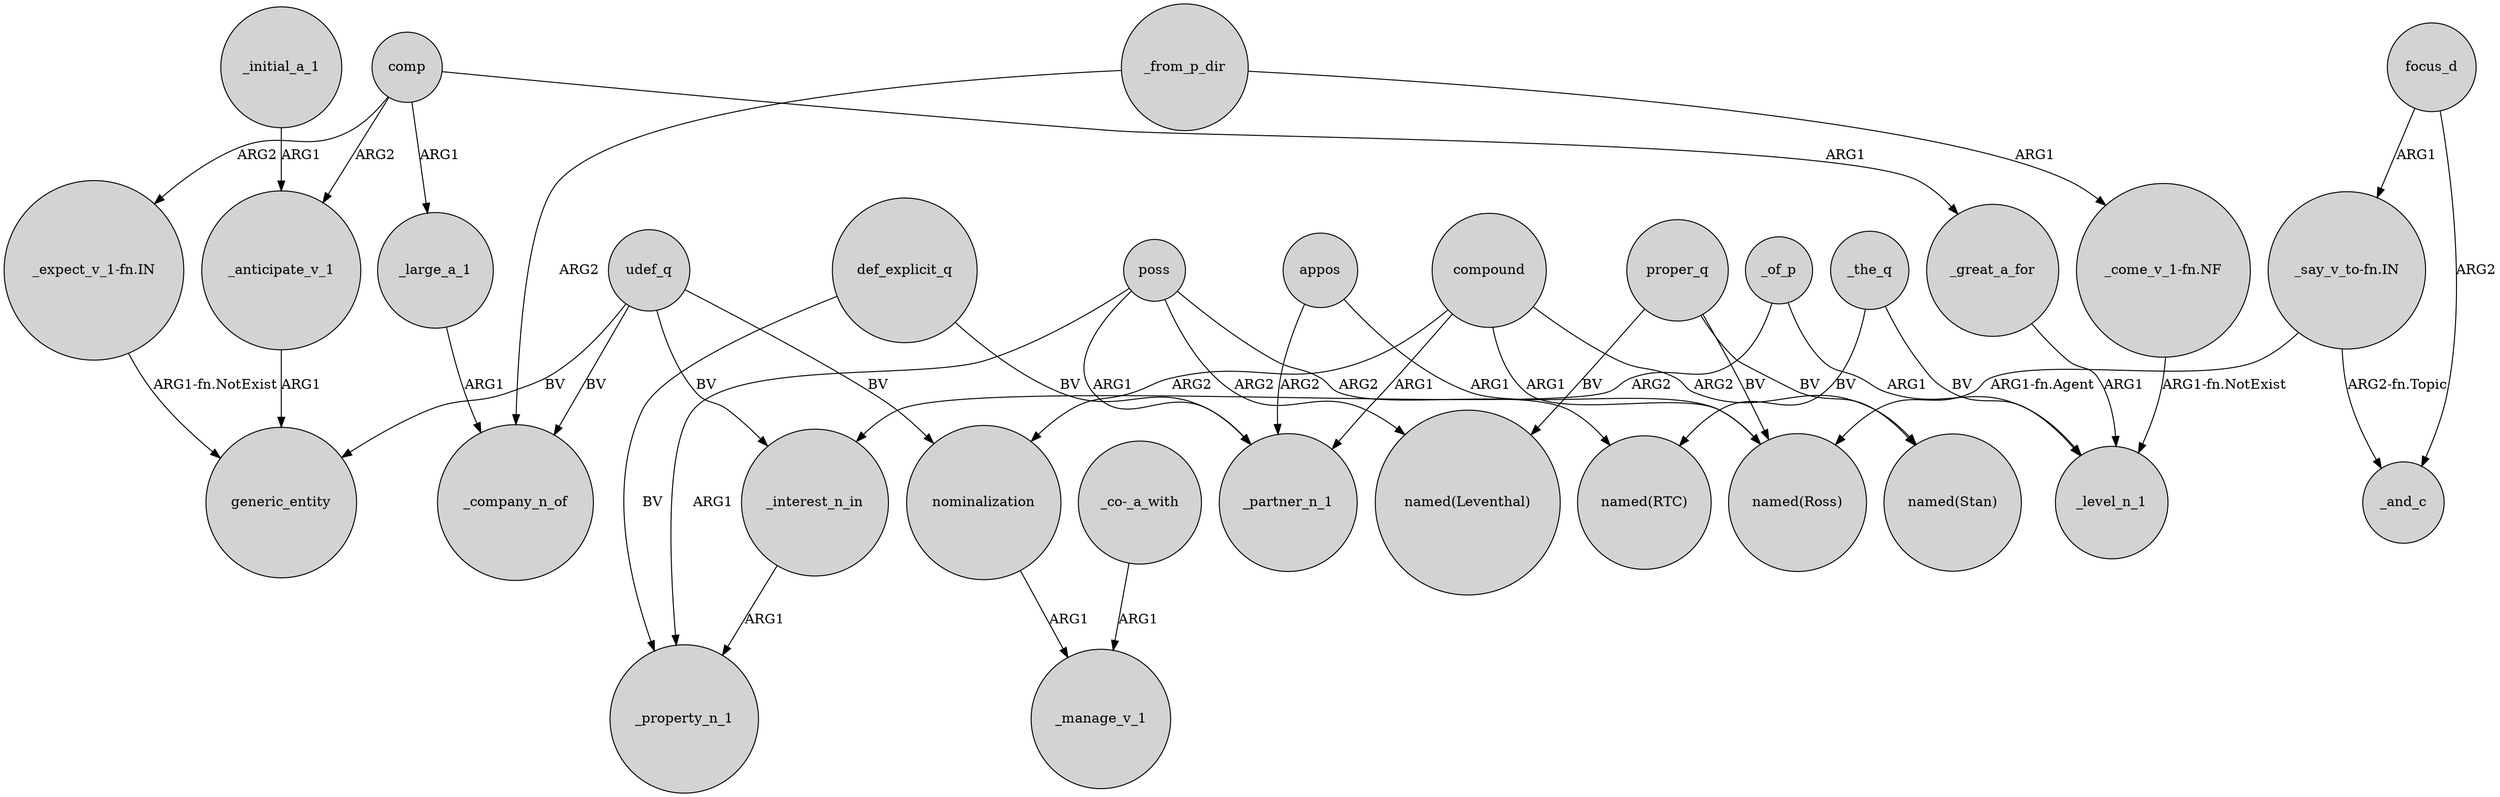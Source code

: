 digraph {
	node [shape=circle style=filled]
	comp -> _anticipate_v_1 [label=ARG2]
	_initial_a_1 -> _anticipate_v_1 [label=ARG1]
	udef_q -> generic_entity [label=BV]
	_of_p -> _interest_n_in [label=ARG2]
	_the_q -> "named(RTC)" [label=BV]
	comp -> "_expect_v_1-fn.IN" [label=ARG2]
	appos -> "named(Ross)" [label=ARG1]
	comp -> _large_a_1 [label=ARG1]
	"_expect_v_1-fn.IN" -> generic_entity [label="ARG1-fn.NotExist"]
	def_explicit_q -> _property_n_1 [label=BV]
	appos -> _partner_n_1 [label=ARG2]
	"_say_v_to-fn.IN" -> "named(Ross)" [label="ARG1-fn.Agent"]
	poss -> "named(RTC)" [label=ARG2]
	compound -> _partner_n_1 [label=ARG1]
	poss -> _property_n_1 [label=ARG1]
	compound -> nominalization [label=ARG2]
	poss -> "named(Leventhal)" [label=ARG2]
	udef_q -> _interest_n_in [label=BV]
	_anticipate_v_1 -> generic_entity [label=ARG1]
	_the_q -> _level_n_1 [label=BV]
	def_explicit_q -> _partner_n_1 [label=BV]
	_interest_n_in -> _property_n_1 [label=ARG1]
	comp -> _great_a_for [label=ARG1]
	focus_d -> _and_c [label=ARG2]
	proper_q -> "named(Stan)" [label=BV]
	compound -> "named(Ross)" [label=ARG1]
	poss -> _partner_n_1 [label=ARG1]
	compound -> "named(Stan)" [label=ARG2]
	proper_q -> "named(Ross)" [label=BV]
	"_say_v_to-fn.IN" -> _and_c [label="ARG2-fn.Topic"]
	_of_p -> _level_n_1 [label=ARG1]
	_great_a_for -> _level_n_1 [label=ARG1]
	udef_q -> nominalization [label=BV]
	"_co-_a_with" -> _manage_v_1 [label=ARG1]
	"_come_v_1-fn.NF" -> _level_n_1 [label="ARG1-fn.NotExist"]
	proper_q -> "named(Leventhal)" [label=BV]
	udef_q -> _company_n_of [label=BV]
	_from_p_dir -> _company_n_of [label=ARG2]
	_from_p_dir -> "_come_v_1-fn.NF" [label=ARG1]
	nominalization -> _manage_v_1 [label=ARG1]
	_large_a_1 -> _company_n_of [label=ARG1]
	focus_d -> "_say_v_to-fn.IN" [label=ARG1]
}
